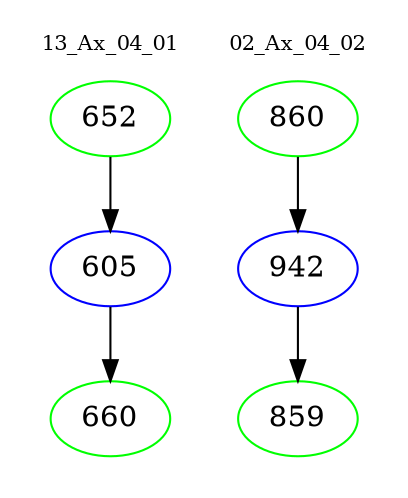 digraph{
subgraph cluster_0 {
color = white
label = "13_Ax_04_01";
fontsize=10;
T0_652 [label="652", color="green"]
T0_652 -> T0_605 [color="black"]
T0_605 [label="605", color="blue"]
T0_605 -> T0_660 [color="black"]
T0_660 [label="660", color="green"]
}
subgraph cluster_1 {
color = white
label = "02_Ax_04_02";
fontsize=10;
T1_860 [label="860", color="green"]
T1_860 -> T1_942 [color="black"]
T1_942 [label="942", color="blue"]
T1_942 -> T1_859 [color="black"]
T1_859 [label="859", color="green"]
}
}

